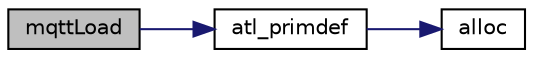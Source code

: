 digraph "mqttLoad"
{
  edge [fontname="Helvetica",fontsize="10",labelfontname="Helvetica",labelfontsize="10"];
  node [fontname="Helvetica",fontsize="10",shape=record];
  rankdir="LR";
  Node14 [label="mqttLoad",height=0.2,width=0.4,color="black", fillcolor="grey75", style="filled", fontcolor="black"];
  Node14 -> Node15 [color="midnightblue",fontsize="10",style="solid",fontname="Helvetica"];
  Node15 [label="atl_primdef",height=0.2,width=0.4,color="black", fillcolor="white", style="filled",URL="$atlast_8c.html#a50ae1072d39e9d368db01db4e247c308"];
  Node15 -> Node16 [color="midnightblue",fontsize="10",style="solid",fontname="Helvetica"];
  Node16 [label="alloc",height=0.2,width=0.4,color="black", fillcolor="white", style="filled",URL="$atlast_8c.html#a6382881c465296b6d9e6b65f99c65ea9"];
}
